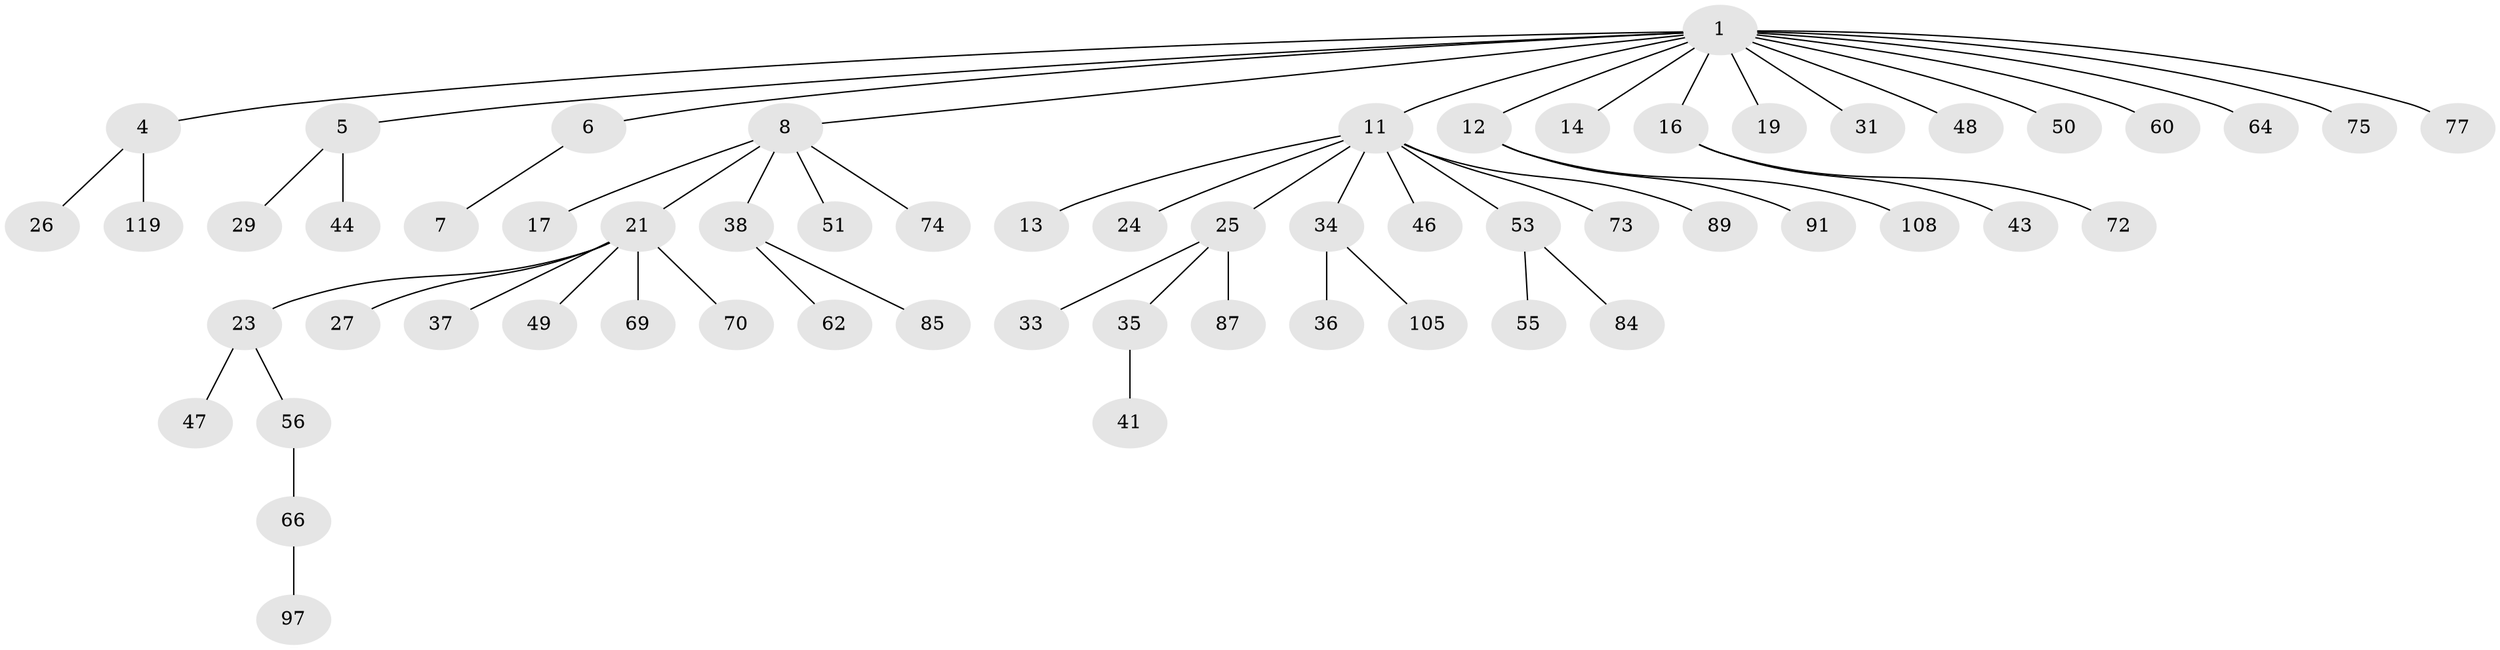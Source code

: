 // original degree distribution, {5: 0.03361344537815126, 9: 0.01680672268907563, 6: 0.008403361344537815, 3: 0.16806722689075632, 2: 0.23529411764705882, 4: 0.03361344537815126, 1: 0.5042016806722689}
// Generated by graph-tools (version 1.1) at 2025/15/03/09/25 04:15:39]
// undirected, 59 vertices, 58 edges
graph export_dot {
graph [start="1"]
  node [color=gray90,style=filled];
  1 [super="+2+3"];
  4;
  5 [super="+9+10"];
  6;
  7 [super="+95+110"];
  8 [super="+20+28"];
  11 [super="+15+42"];
  12;
  13;
  14;
  16;
  17;
  19 [super="+86"];
  21 [super="+22+40"];
  23;
  24 [super="+57+114"];
  25 [super="+59"];
  26;
  27 [super="+90"];
  29;
  31 [super="+32"];
  33 [super="+45"];
  34;
  35 [super="+52"];
  36 [super="+65"];
  37;
  38;
  41;
  43;
  44;
  46;
  47 [super="+101"];
  48;
  49 [super="+82+71"];
  50;
  51 [super="+96"];
  53;
  55;
  56 [super="+58"];
  60 [super="+76+111"];
  62;
  64 [super="+68"];
  66;
  69 [super="+100"];
  70 [super="+79"];
  72 [super="+83+78"];
  73 [super="+92+109"];
  74;
  75 [super="+94"];
  77;
  84;
  85;
  87;
  89;
  91 [super="+98"];
  97;
  105 [super="+112"];
  108;
  119;
  1 -- 6;
  1 -- 48;
  1 -- 75;
  1 -- 64;
  1 -- 8;
  1 -- 11;
  1 -- 77;
  1 -- 14;
  1 -- 16;
  1 -- 19;
  1 -- 60;
  1 -- 50;
  1 -- 4;
  1 -- 5;
  1 -- 12;
  1 -- 31;
  4 -- 26;
  4 -- 119;
  5 -- 29;
  5 -- 44;
  6 -- 7;
  8 -- 17;
  8 -- 21;
  8 -- 74;
  8 -- 51;
  8 -- 38;
  11 -- 13;
  11 -- 34;
  11 -- 73;
  11 -- 24;
  11 -- 25;
  11 -- 46;
  11 -- 89;
  11 -- 53;
  12 -- 91;
  12 -- 108;
  16 -- 43;
  16 -- 72;
  21 -- 49;
  21 -- 23;
  21 -- 37;
  21 -- 69;
  21 -- 70;
  21 -- 27;
  23 -- 47;
  23 -- 56;
  25 -- 33;
  25 -- 35;
  25 -- 87;
  34 -- 36;
  34 -- 105;
  35 -- 41;
  38 -- 62;
  38 -- 85;
  53 -- 55;
  53 -- 84;
  56 -- 66;
  66 -- 97;
}
